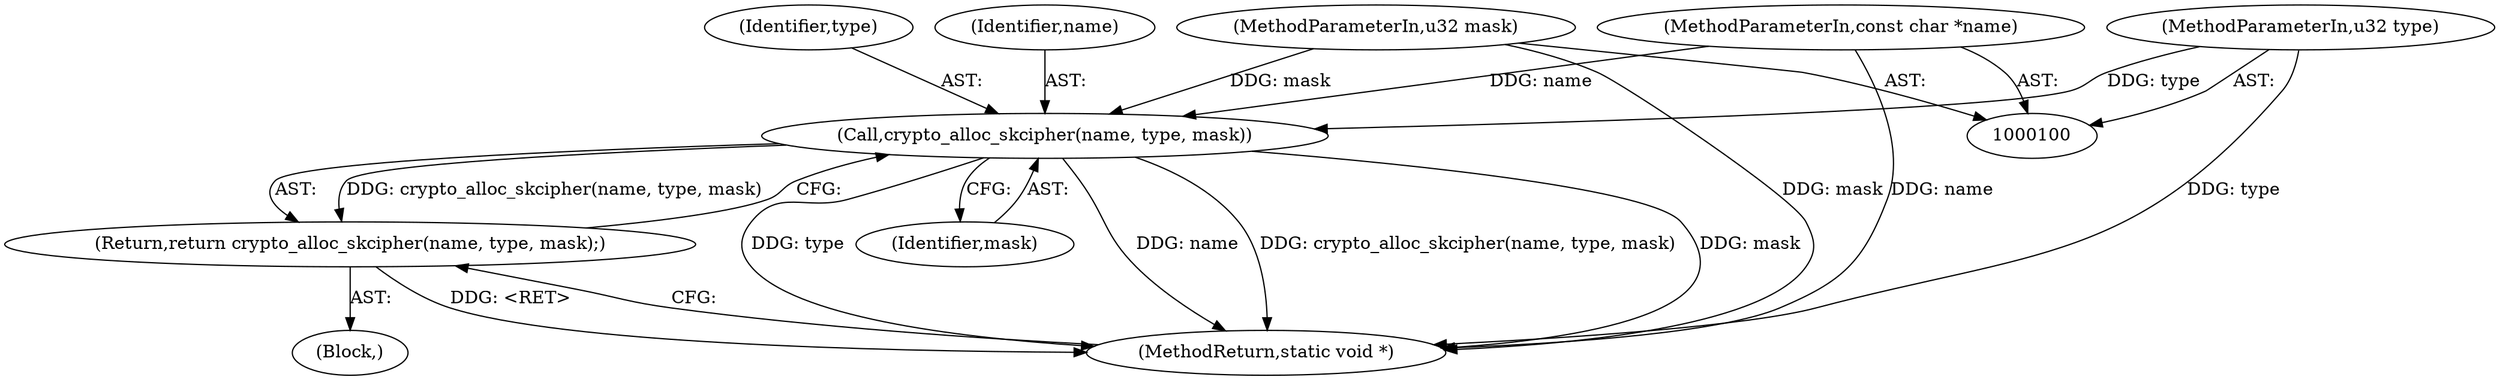 digraph "1_linux_dd504589577d8e8e70f51f997ad487a4cb6c026f_0@API" {
"1000106" [label="(Call,crypto_alloc_skcipher(name, type, mask))"];
"1000101" [label="(MethodParameterIn,const char *name)"];
"1000102" [label="(MethodParameterIn,u32 type)"];
"1000103" [label="(MethodParameterIn,u32 mask)"];
"1000105" [label="(Return,return crypto_alloc_skcipher(name, type, mask);)"];
"1000108" [label="(Identifier,type)"];
"1000104" [label="(Block,)"];
"1000102" [label="(MethodParameterIn,u32 type)"];
"1000110" [label="(MethodReturn,static void *)"];
"1000106" [label="(Call,crypto_alloc_skcipher(name, type, mask))"];
"1000107" [label="(Identifier,name)"];
"1000109" [label="(Identifier,mask)"];
"1000105" [label="(Return,return crypto_alloc_skcipher(name, type, mask);)"];
"1000101" [label="(MethodParameterIn,const char *name)"];
"1000103" [label="(MethodParameterIn,u32 mask)"];
"1000106" -> "1000105"  [label="AST: "];
"1000106" -> "1000109"  [label="CFG: "];
"1000107" -> "1000106"  [label="AST: "];
"1000108" -> "1000106"  [label="AST: "];
"1000109" -> "1000106"  [label="AST: "];
"1000105" -> "1000106"  [label="CFG: "];
"1000106" -> "1000110"  [label="DDG: type"];
"1000106" -> "1000110"  [label="DDG: name"];
"1000106" -> "1000110"  [label="DDG: crypto_alloc_skcipher(name, type, mask)"];
"1000106" -> "1000110"  [label="DDG: mask"];
"1000106" -> "1000105"  [label="DDG: crypto_alloc_skcipher(name, type, mask)"];
"1000101" -> "1000106"  [label="DDG: name"];
"1000102" -> "1000106"  [label="DDG: type"];
"1000103" -> "1000106"  [label="DDG: mask"];
"1000101" -> "1000100"  [label="AST: "];
"1000101" -> "1000110"  [label="DDG: name"];
"1000102" -> "1000100"  [label="AST: "];
"1000102" -> "1000110"  [label="DDG: type"];
"1000103" -> "1000100"  [label="AST: "];
"1000103" -> "1000110"  [label="DDG: mask"];
"1000105" -> "1000104"  [label="AST: "];
"1000110" -> "1000105"  [label="CFG: "];
"1000105" -> "1000110"  [label="DDG: <RET>"];
}
